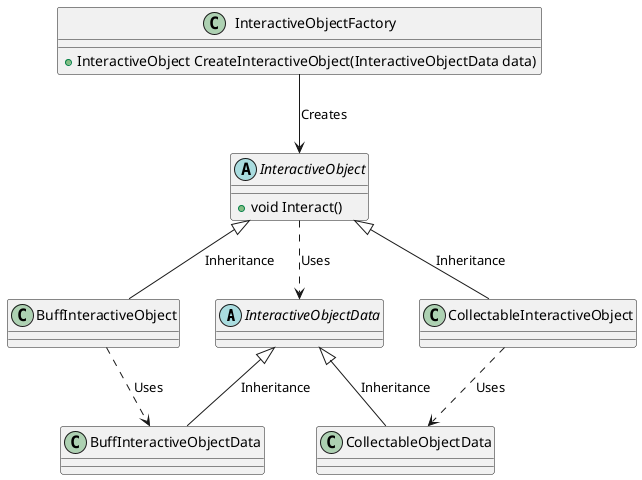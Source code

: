 ﻿@startuml
'https://plantuml.com/class-diagram

abstract class "InteractiveObjectData" as interactiveObjectData {
}

class "BuffInteractiveObjectData" as buffInteractiveObjectData {
}
interactiveObjectData <|-- buffInteractiveObjectData : Inheritance

class "CollectableObjectData" as collectableObjectData {
}
interactiveObjectData <|-- collectableObjectData : Inheritance

abstract class "InteractiveObject" as interactiveObject {
    +void Interact()
}
interactiveObject ..> interactiveObjectData : Uses

class "BuffInteractiveObject" as buffInteractiveObject {
}
interactiveObject <|-- buffInteractiveObject : Inheritance
buffInteractiveObject ..> buffInteractiveObjectData : Uses

class "CollectableInteractiveObject" as collectableInteractiveObject {
}
interactiveObject <|-- collectableInteractiveObject : Inheritance
collectableInteractiveObject ..> collectableObjectData : Uses

class "InteractiveObjectFactory" as interactiveObjectFactory {
    +InteractiveObject CreateInteractiveObject(InteractiveObjectData data)
}

interactiveObjectFactory --> interactiveObject : Creates

@enduml